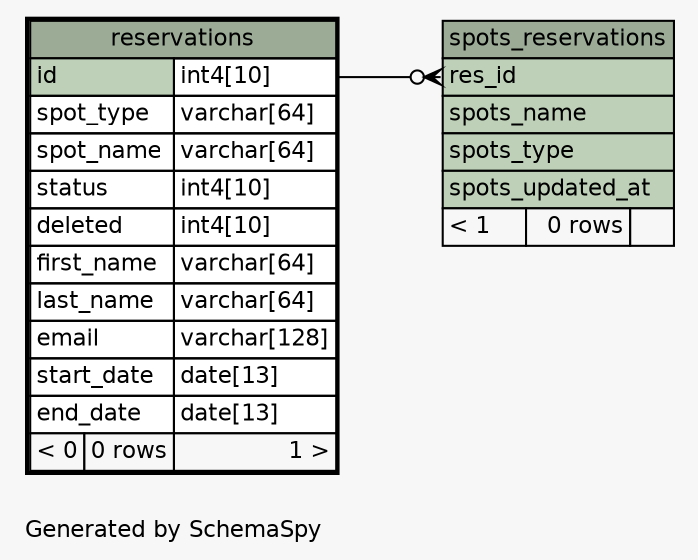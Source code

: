 // dot 7.0.0 on Mac OS X 12.6.3
// SchemaSpy rev 590
digraph "oneDegreeRelationshipsDiagram" {
  graph [
    rankdir="RL"
    bgcolor="#f7f7f7"
    label="\nGenerated by SchemaSpy"
    labeljust="l"
    nodesep="0.18"
    ranksep="0.46"
    fontname="Helvetica"
    fontsize="11"
  ];
  node [
    fontname="Helvetica"
    fontsize="11"
    shape="plaintext"
  ];
  edge [
    arrowsize="0.8"
  ];
  "spots_reservations":"res_id":w -> "reservations":"id.type":e [arrowhead=none dir=back arrowtail=crowodot];
  "reservations" [
    label=<
    <TABLE BORDER="2" CELLBORDER="1" CELLSPACING="0" BGCOLOR="#ffffff">
      <TR><TD COLSPAN="3" BGCOLOR="#9bab96" ALIGN="CENTER">reservations</TD></TR>
      <TR><TD PORT="id" COLSPAN="2" BGCOLOR="#bed1b8" ALIGN="LEFT">id</TD><TD PORT="id.type" ALIGN="LEFT">int4[10]</TD></TR>
      <TR><TD PORT="spot_type" COLSPAN="2" ALIGN="LEFT">spot_type</TD><TD PORT="spot_type.type" ALIGN="LEFT">varchar[64]</TD></TR>
      <TR><TD PORT="spot_name" COLSPAN="2" ALIGN="LEFT">spot_name</TD><TD PORT="spot_name.type" ALIGN="LEFT">varchar[64]</TD></TR>
      <TR><TD PORT="status" COLSPAN="2" ALIGN="LEFT">status</TD><TD PORT="status.type" ALIGN="LEFT">int4[10]</TD></TR>
      <TR><TD PORT="deleted" COLSPAN="2" ALIGN="LEFT">deleted</TD><TD PORT="deleted.type" ALIGN="LEFT">int4[10]</TD></TR>
      <TR><TD PORT="first_name" COLSPAN="2" ALIGN="LEFT">first_name</TD><TD PORT="first_name.type" ALIGN="LEFT">varchar[64]</TD></TR>
      <TR><TD PORT="last_name" COLSPAN="2" ALIGN="LEFT">last_name</TD><TD PORT="last_name.type" ALIGN="LEFT">varchar[64]</TD></TR>
      <TR><TD PORT="email" COLSPAN="2" ALIGN="LEFT">email</TD><TD PORT="email.type" ALIGN="LEFT">varchar[128]</TD></TR>
      <TR><TD PORT="start_date" COLSPAN="2" ALIGN="LEFT">start_date</TD><TD PORT="start_date.type" ALIGN="LEFT">date[13]</TD></TR>
      <TR><TD PORT="end_date" COLSPAN="2" ALIGN="LEFT">end_date</TD><TD PORT="end_date.type" ALIGN="LEFT">date[13]</TD></TR>
      <TR><TD ALIGN="LEFT" BGCOLOR="#f7f7f7">&lt; 0</TD><TD ALIGN="RIGHT" BGCOLOR="#f7f7f7">0 rows</TD><TD ALIGN="RIGHT" BGCOLOR="#f7f7f7">1 &gt;</TD></TR>
    </TABLE>>
    URL="reservations.html"
    tooltip="reservations"
  ];
  "spots_reservations" [
    label=<
    <TABLE BORDER="0" CELLBORDER="1" CELLSPACING="0" BGCOLOR="#ffffff">
      <TR><TD COLSPAN="3" BGCOLOR="#9bab96" ALIGN="CENTER">spots_reservations</TD></TR>
      <TR><TD PORT="res_id" COLSPAN="3" BGCOLOR="#bed1b8" ALIGN="LEFT">res_id</TD></TR>
      <TR><TD PORT="spots_name" COLSPAN="3" BGCOLOR="#bed1b8" ALIGN="LEFT">spots_name</TD></TR>
      <TR><TD PORT="spots_type" COLSPAN="3" BGCOLOR="#bed1b8" ALIGN="LEFT">spots_type</TD></TR>
      <TR><TD PORT="spots_updated_at" COLSPAN="3" BGCOLOR="#bed1b8" ALIGN="LEFT">spots_updated_at</TD></TR>
      <TR><TD ALIGN="LEFT" BGCOLOR="#f7f7f7">&lt; 1</TD><TD ALIGN="RIGHT" BGCOLOR="#f7f7f7">0 rows</TD><TD ALIGN="RIGHT" BGCOLOR="#f7f7f7">  </TD></TR>
    </TABLE>>
    URL="spots_reservations.html"
    tooltip="spots_reservations"
  ];
}
